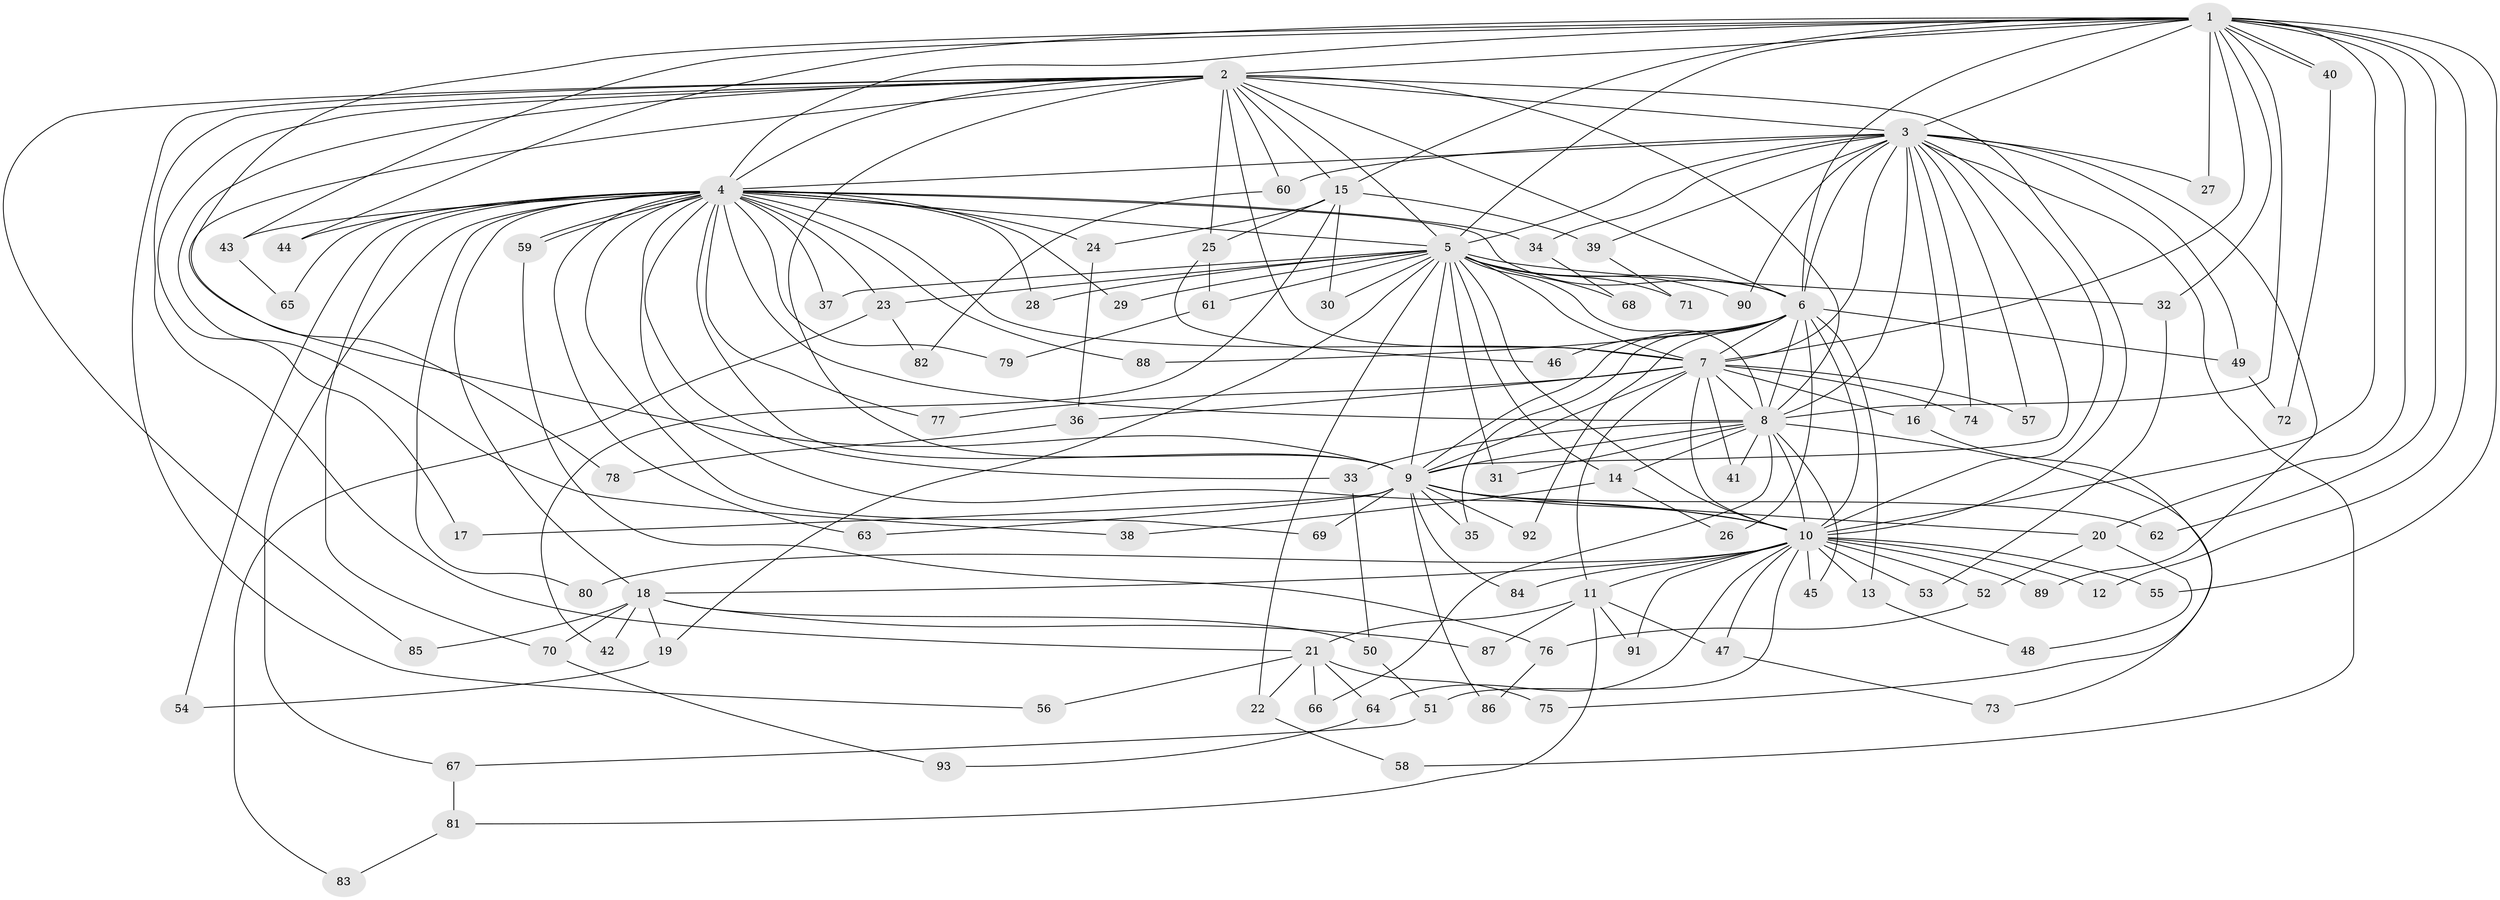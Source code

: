 // coarse degree distribution, {18: 0.014492753623188406, 19: 0.014492753623188406, 23: 0.014492753623188406, 29: 0.014492753623188406, 33: 0.014492753623188406, 13: 0.028985507246376812, 15: 0.014492753623188406, 7: 0.028985507246376812, 2: 0.5362318840579711, 3: 0.2028985507246377, 4: 0.057971014492753624, 8: 0.014492753623188406, 5: 0.028985507246376812, 1: 0.014492753623188406}
// Generated by graph-tools (version 1.1) at 2025/41/03/06/25 10:41:33]
// undirected, 93 vertices, 211 edges
graph export_dot {
graph [start="1"]
  node [color=gray90,style=filled];
  1;
  2;
  3;
  4;
  5;
  6;
  7;
  8;
  9;
  10;
  11;
  12;
  13;
  14;
  15;
  16;
  17;
  18;
  19;
  20;
  21;
  22;
  23;
  24;
  25;
  26;
  27;
  28;
  29;
  30;
  31;
  32;
  33;
  34;
  35;
  36;
  37;
  38;
  39;
  40;
  41;
  42;
  43;
  44;
  45;
  46;
  47;
  48;
  49;
  50;
  51;
  52;
  53;
  54;
  55;
  56;
  57;
  58;
  59;
  60;
  61;
  62;
  63;
  64;
  65;
  66;
  67;
  68;
  69;
  70;
  71;
  72;
  73;
  74;
  75;
  76;
  77;
  78;
  79;
  80;
  81;
  82;
  83;
  84;
  85;
  86;
  87;
  88;
  89;
  90;
  91;
  92;
  93;
  1 -- 2;
  1 -- 3;
  1 -- 4;
  1 -- 5;
  1 -- 6;
  1 -- 7;
  1 -- 8;
  1 -- 9;
  1 -- 10;
  1 -- 12;
  1 -- 15;
  1 -- 20;
  1 -- 27;
  1 -- 32;
  1 -- 40;
  1 -- 40;
  1 -- 43;
  1 -- 44;
  1 -- 55;
  1 -- 62;
  2 -- 3;
  2 -- 4;
  2 -- 5;
  2 -- 6;
  2 -- 7;
  2 -- 8;
  2 -- 9;
  2 -- 10;
  2 -- 15;
  2 -- 17;
  2 -- 21;
  2 -- 25;
  2 -- 38;
  2 -- 56;
  2 -- 60;
  2 -- 78;
  2 -- 85;
  3 -- 4;
  3 -- 5;
  3 -- 6;
  3 -- 7;
  3 -- 8;
  3 -- 9;
  3 -- 10;
  3 -- 16;
  3 -- 27;
  3 -- 34;
  3 -- 39;
  3 -- 49;
  3 -- 57;
  3 -- 58;
  3 -- 60;
  3 -- 74;
  3 -- 89;
  3 -- 90;
  4 -- 5;
  4 -- 6;
  4 -- 7;
  4 -- 8;
  4 -- 9;
  4 -- 10;
  4 -- 18;
  4 -- 23;
  4 -- 24;
  4 -- 28;
  4 -- 29;
  4 -- 33;
  4 -- 34;
  4 -- 37;
  4 -- 43;
  4 -- 44;
  4 -- 54;
  4 -- 59;
  4 -- 59;
  4 -- 63;
  4 -- 65;
  4 -- 67;
  4 -- 69;
  4 -- 70;
  4 -- 77;
  4 -- 79;
  4 -- 80;
  4 -- 88;
  5 -- 6;
  5 -- 7;
  5 -- 8;
  5 -- 9;
  5 -- 10;
  5 -- 14;
  5 -- 19;
  5 -- 22;
  5 -- 23;
  5 -- 28;
  5 -- 29;
  5 -- 30;
  5 -- 31;
  5 -- 32;
  5 -- 37;
  5 -- 61;
  5 -- 68;
  5 -- 71;
  5 -- 90;
  6 -- 7;
  6 -- 8;
  6 -- 9;
  6 -- 10;
  6 -- 13;
  6 -- 26;
  6 -- 35;
  6 -- 46;
  6 -- 49;
  6 -- 88;
  6 -- 92;
  7 -- 8;
  7 -- 9;
  7 -- 10;
  7 -- 11;
  7 -- 16;
  7 -- 36;
  7 -- 41;
  7 -- 57;
  7 -- 74;
  7 -- 77;
  8 -- 9;
  8 -- 10;
  8 -- 14;
  8 -- 31;
  8 -- 33;
  8 -- 41;
  8 -- 45;
  8 -- 66;
  8 -- 73;
  9 -- 10;
  9 -- 17;
  9 -- 20;
  9 -- 35;
  9 -- 62;
  9 -- 63;
  9 -- 69;
  9 -- 84;
  9 -- 86;
  9 -- 92;
  10 -- 11;
  10 -- 12;
  10 -- 13;
  10 -- 18;
  10 -- 45;
  10 -- 47;
  10 -- 51;
  10 -- 52;
  10 -- 53;
  10 -- 55;
  10 -- 64;
  10 -- 80;
  10 -- 84;
  10 -- 89;
  10 -- 91;
  11 -- 21;
  11 -- 47;
  11 -- 81;
  11 -- 87;
  11 -- 91;
  13 -- 48;
  14 -- 26;
  14 -- 38;
  15 -- 24;
  15 -- 25;
  15 -- 30;
  15 -- 39;
  15 -- 42;
  16 -- 75;
  18 -- 19;
  18 -- 42;
  18 -- 50;
  18 -- 70;
  18 -- 85;
  18 -- 87;
  19 -- 54;
  20 -- 48;
  20 -- 52;
  21 -- 22;
  21 -- 56;
  21 -- 64;
  21 -- 66;
  21 -- 75;
  22 -- 58;
  23 -- 82;
  23 -- 83;
  24 -- 36;
  25 -- 46;
  25 -- 61;
  32 -- 53;
  33 -- 50;
  34 -- 68;
  36 -- 78;
  39 -- 71;
  40 -- 72;
  43 -- 65;
  47 -- 73;
  49 -- 72;
  50 -- 51;
  51 -- 67;
  52 -- 76;
  59 -- 76;
  60 -- 82;
  61 -- 79;
  64 -- 93;
  67 -- 81;
  70 -- 93;
  76 -- 86;
  81 -- 83;
}
